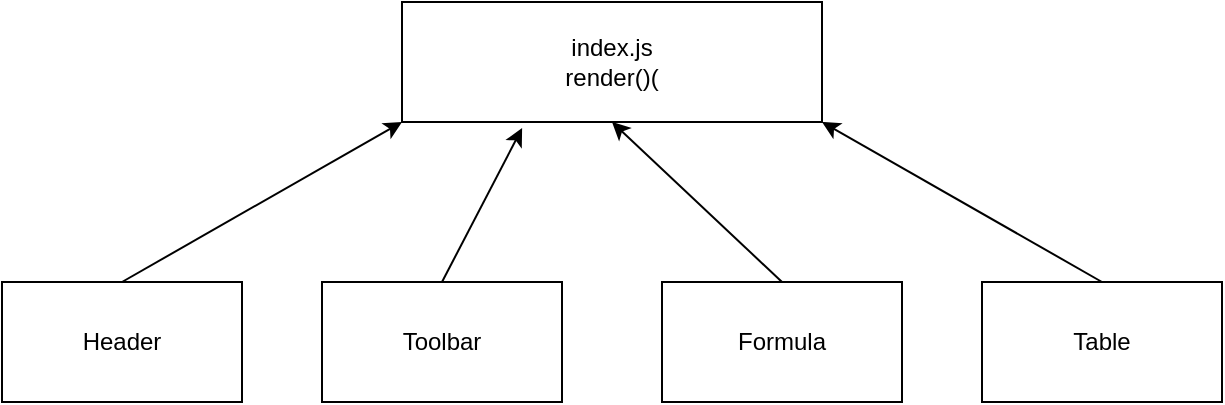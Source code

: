 <mxfile version="13.6.5" type="device"><diagram id="JZ9u-y-sXqDOHvJNcXqS" name="Page-1"><mxGraphModel dx="1422" dy="794" grid="1" gridSize="10" guides="1" tooltips="1" connect="1" arrows="1" fold="1" page="1" pageScale="1" pageWidth="850" pageHeight="1100" math="0" shadow="0"><root><mxCell id="0"/><mxCell id="1" parent="0"/><mxCell id="DgSQYWOyMhhgwdnbQ8Xk-1" value="index.js&lt;br&gt;render()(" style="rounded=0;whiteSpace=wrap;html=1;" vertex="1" parent="1"><mxGeometry x="300" y="40" width="210" height="60" as="geometry"/></mxCell><mxCell id="DgSQYWOyMhhgwdnbQ8Xk-2" value="Header" style="rounded=0;whiteSpace=wrap;html=1;" vertex="1" parent="1"><mxGeometry x="100" y="180" width="120" height="60" as="geometry"/></mxCell><mxCell id="DgSQYWOyMhhgwdnbQ8Xk-3" value="Toolbar" style="rounded=0;whiteSpace=wrap;html=1;" vertex="1" parent="1"><mxGeometry x="260" y="180" width="120" height="60" as="geometry"/></mxCell><mxCell id="DgSQYWOyMhhgwdnbQ8Xk-4" value="Formula" style="rounded=0;whiteSpace=wrap;html=1;" vertex="1" parent="1"><mxGeometry x="430" y="180" width="120" height="60" as="geometry"/></mxCell><mxCell id="DgSQYWOyMhhgwdnbQ8Xk-5" value="Table" style="rounded=0;whiteSpace=wrap;html=1;" vertex="1" parent="1"><mxGeometry x="590" y="180" width="120" height="60" as="geometry"/></mxCell><mxCell id="DgSQYWOyMhhgwdnbQ8Xk-6" value="" style="endArrow=classic;html=1;entryX=0;entryY=1;entryDx=0;entryDy=0;" edge="1" parent="1" target="DgSQYWOyMhhgwdnbQ8Xk-1"><mxGeometry width="50" height="50" relative="1" as="geometry"><mxPoint x="160" y="180" as="sourcePoint"/><mxPoint x="210" y="130" as="targetPoint"/><Array as="points"/></mxGeometry></mxCell><mxCell id="DgSQYWOyMhhgwdnbQ8Xk-7" value="" style="endArrow=classic;html=1;entryX=0.286;entryY=1.05;entryDx=0;entryDy=0;entryPerimeter=0;" edge="1" parent="1" target="DgSQYWOyMhhgwdnbQ8Xk-1"><mxGeometry width="50" height="50" relative="1" as="geometry"><mxPoint x="320" y="180" as="sourcePoint"/><mxPoint x="380" y="80" as="targetPoint"/><Array as="points"/></mxGeometry></mxCell><mxCell id="DgSQYWOyMhhgwdnbQ8Xk-8" value="" style="endArrow=classic;html=1;entryX=0.5;entryY=1;entryDx=0;entryDy=0;" edge="1" parent="1" target="DgSQYWOyMhhgwdnbQ8Xk-1"><mxGeometry width="50" height="50" relative="1" as="geometry"><mxPoint x="490" y="180" as="sourcePoint"/><mxPoint x="540" y="130" as="targetPoint"/></mxGeometry></mxCell><mxCell id="DgSQYWOyMhhgwdnbQ8Xk-9" value="" style="endArrow=classic;html=1;entryX=1;entryY=1;entryDx=0;entryDy=0;" edge="1" parent="1" target="DgSQYWOyMhhgwdnbQ8Xk-1"><mxGeometry width="50" height="50" relative="1" as="geometry"><mxPoint x="650" y="180" as="sourcePoint"/><mxPoint x="700" y="130" as="targetPoint"/></mxGeometry></mxCell></root></mxGraphModel></diagram></mxfile>